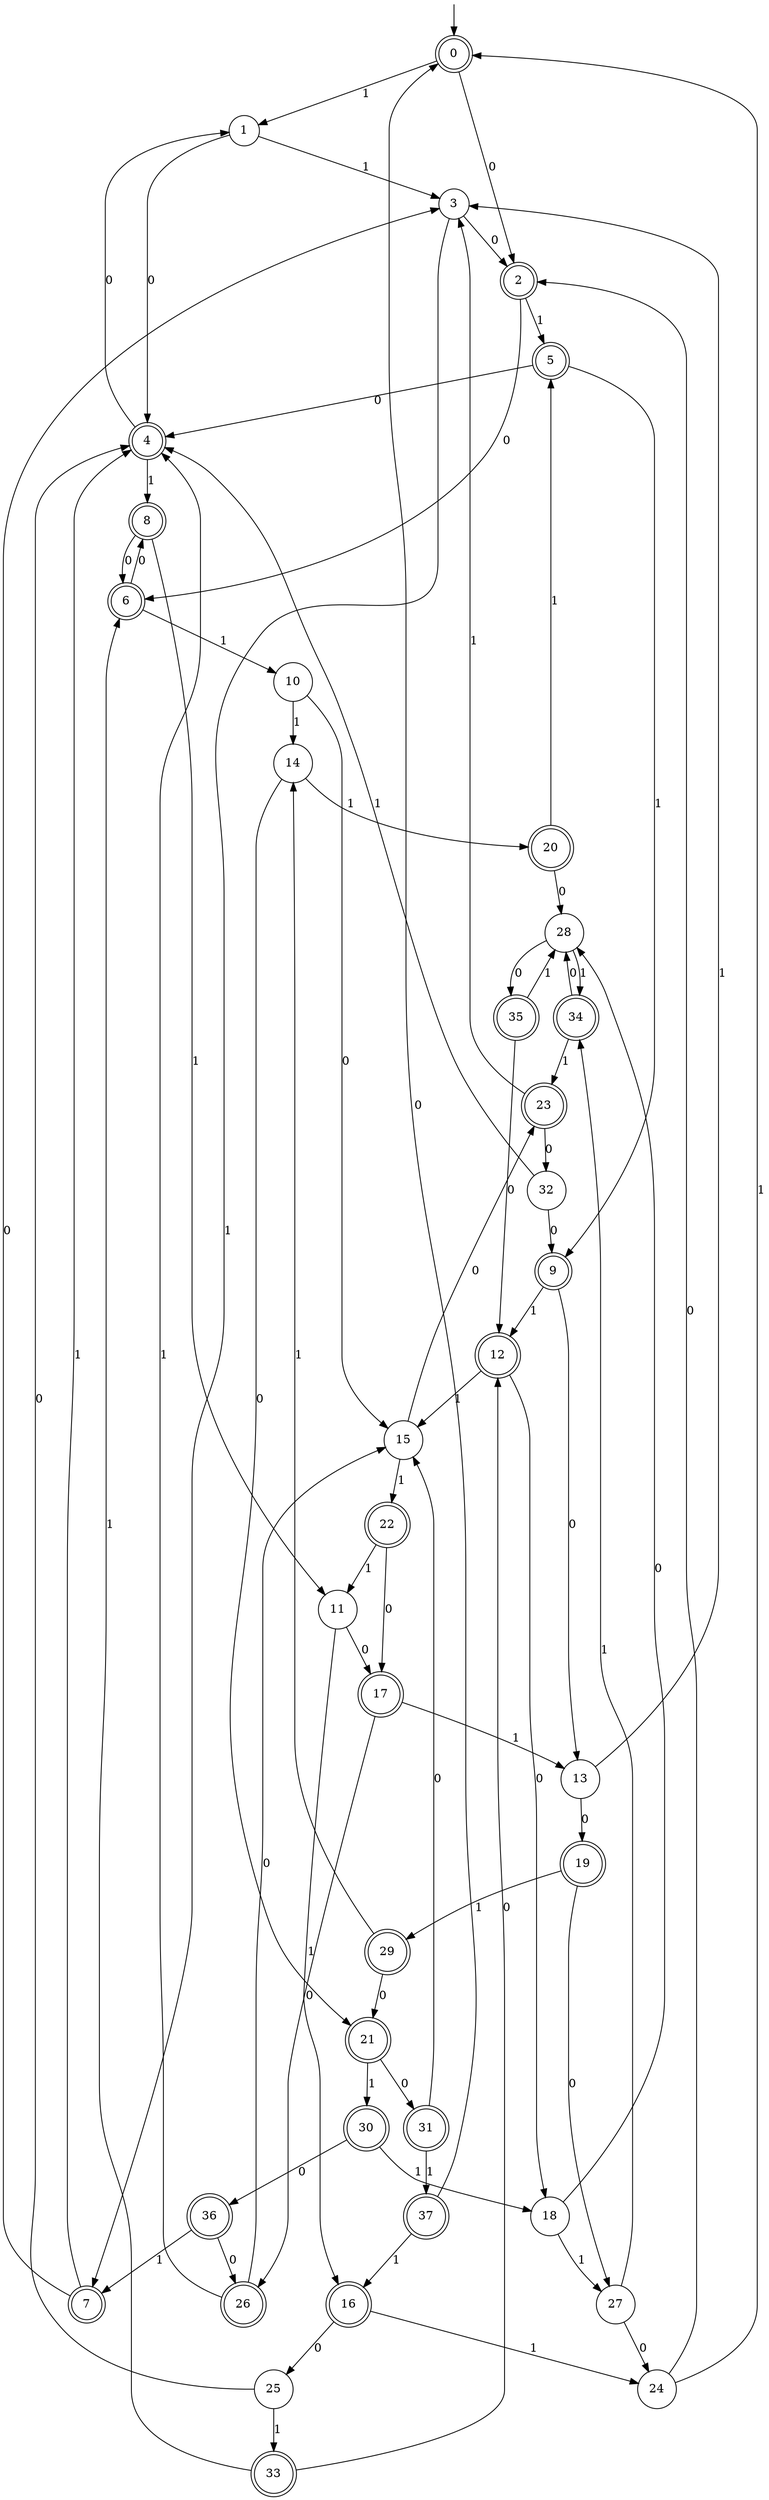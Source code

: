 digraph g {

	s0 [shape="doublecircle" label="0"];
	s1 [shape="circle" label="1"];
	s2 [shape="doublecircle" label="2"];
	s3 [shape="circle" label="3"];
	s4 [shape="doublecircle" label="4"];
	s5 [shape="doublecircle" label="5"];
	s6 [shape="doublecircle" label="6"];
	s7 [shape="doublecircle" label="7"];
	s8 [shape="doublecircle" label="8"];
	s9 [shape="doublecircle" label="9"];
	s10 [shape="circle" label="10"];
	s11 [shape="circle" label="11"];
	s12 [shape="doublecircle" label="12"];
	s13 [shape="circle" label="13"];
	s14 [shape="circle" label="14"];
	s15 [shape="circle" label="15"];
	s16 [shape="doublecircle" label="16"];
	s17 [shape="doublecircle" label="17"];
	s18 [shape="circle" label="18"];
	s19 [shape="doublecircle" label="19"];
	s20 [shape="doublecircle" label="20"];
	s21 [shape="doublecircle" label="21"];
	s22 [shape="doublecircle" label="22"];
	s23 [shape="doublecircle" label="23"];
	s24 [shape="circle" label="24"];
	s25 [shape="circle" label="25"];
	s26 [shape="doublecircle" label="26"];
	s27 [shape="circle" label="27"];
	s28 [shape="circle" label="28"];
	s29 [shape="doublecircle" label="29"];
	s30 [shape="doublecircle" label="30"];
	s31 [shape="doublecircle" label="31"];
	s32 [shape="circle" label="32"];
	s33 [shape="doublecircle" label="33"];
	s34 [shape="doublecircle" label="34"];
	s35 [shape="doublecircle" label="35"];
	s36 [shape="doublecircle" label="36"];
	s37 [shape="doublecircle" label="37"];
	s0 -> s1 [label="1"];
	s0 -> s2 [label="0"];
	s1 -> s3 [label="1"];
	s1 -> s4 [label="0"];
	s2 -> s5 [label="1"];
	s2 -> s6 [label="0"];
	s3 -> s7 [label="1"];
	s3 -> s2 [label="0"];
	s4 -> s8 [label="1"];
	s4 -> s1 [label="0"];
	s5 -> s9 [label="1"];
	s5 -> s4 [label="0"];
	s6 -> s10 [label="1"];
	s6 -> s8 [label="0"];
	s7 -> s4 [label="1"];
	s7 -> s3 [label="0"];
	s8 -> s11 [label="1"];
	s8 -> s6 [label="0"];
	s9 -> s12 [label="1"];
	s9 -> s13 [label="0"];
	s10 -> s14 [label="1"];
	s10 -> s15 [label="0"];
	s11 -> s16 [label="1"];
	s11 -> s17 [label="0"];
	s12 -> s15 [label="1"];
	s12 -> s18 [label="0"];
	s13 -> s3 [label="1"];
	s13 -> s19 [label="0"];
	s14 -> s20 [label="1"];
	s14 -> s21 [label="0"];
	s15 -> s22 [label="1"];
	s15 -> s23 [label="0"];
	s16 -> s24 [label="1"];
	s16 -> s25 [label="0"];
	s17 -> s13 [label="1"];
	s17 -> s26 [label="0"];
	s18 -> s27 [label="1"];
	s18 -> s28 [label="0"];
	s19 -> s29 [label="1"];
	s19 -> s27 [label="0"];
	s20 -> s5 [label="1"];
	s20 -> s28 [label="0"];
	s21 -> s30 [label="1"];
	s21 -> s31 [label="0"];
	s22 -> s11 [label="1"];
	s22 -> s17 [label="0"];
	s23 -> s3 [label="1"];
	s23 -> s32 [label="0"];
	s24 -> s0 [label="1"];
	s24 -> s2 [label="0"];
	s25 -> s33 [label="1"];
	s25 -> s4 [label="0"];
	s26 -> s4 [label="1"];
	s26 -> s15 [label="0"];
	s27 -> s34 [label="1"];
	s27 -> s24 [label="0"];
	s28 -> s34 [label="1"];
	s28 -> s35 [label="0"];
	s29 -> s14 [label="1"];
	s29 -> s21 [label="0"];
	s30 -> s18 [label="1"];
	s30 -> s36 [label="0"];
	s31 -> s37 [label="1"];
	s31 -> s15 [label="0"];
	s32 -> s4 [label="1"];
	s32 -> s9 [label="0"];
	s33 -> s6 [label="1"];
	s33 -> s12 [label="0"];
	s34 -> s23 [label="1"];
	s34 -> s28 [label="0"];
	s35 -> s28 [label="1"];
	s35 -> s12 [label="0"];
	s36 -> s7 [label="1"];
	s36 -> s26 [label="0"];
	s37 -> s16 [label="1"];
	s37 -> s0 [label="0"];

__start0 [label="" shape="none" width="0" height="0"];
__start0 -> s0;

}
